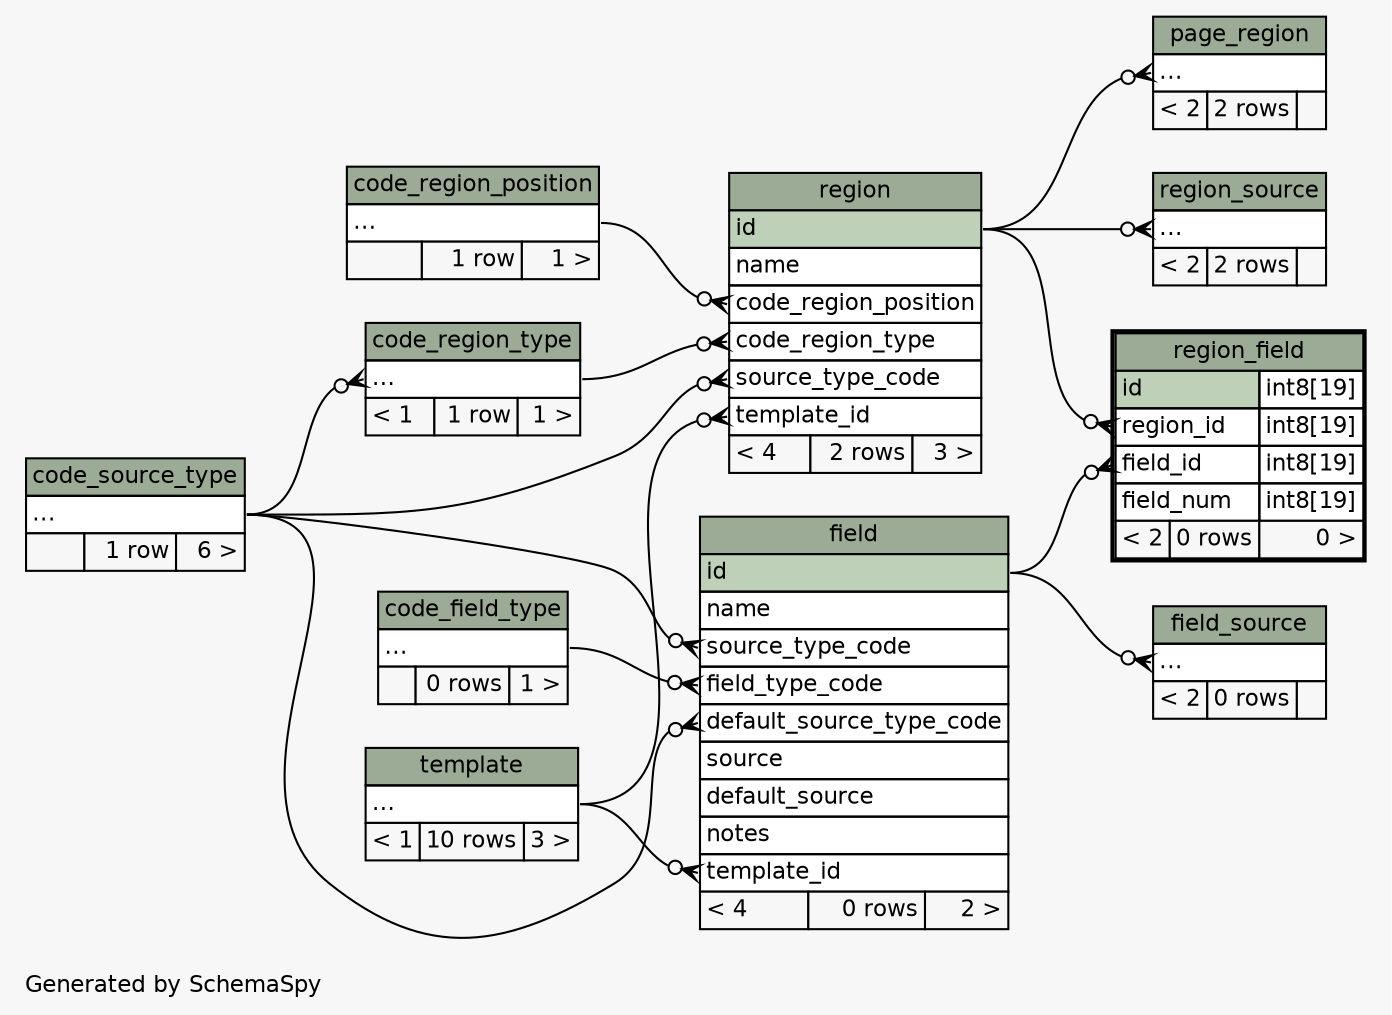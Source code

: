 // dot 2.40.1 on Linux 4.9.6-1-ARCH
// SchemaSpy rev 590
digraph "twoDegreesRelationshipsDiagram" {
  graph [
    rankdir="RL"
    bgcolor="#f7f7f7"
    label="\nGenerated by SchemaSpy"
    labeljust="l"
    nodesep="0.18"
    ranksep="0.46"
    fontname="Helvetica"
    fontsize="11"
  ];
  node [
    fontname="Helvetica"
    fontsize="11"
    shape="plaintext"
  ];
  edge [
    arrowsize="0.8"
  ];
  "code_region_type":"elipses":w -> "code_source_type":"elipses":e [arrowhead=none dir=back arrowtail=crowodot];
  "field":"default_source_type_code":w -> "code_source_type":"elipses":e [arrowhead=none dir=back arrowtail=crowodot];
  "field":"field_type_code":w -> "code_field_type":"elipses":e [arrowhead=none dir=back arrowtail=crowodot];
  "field":"source_type_code":w -> "code_source_type":"elipses":e [arrowhead=none dir=back arrowtail=crowodot];
  "field":"template_id":w -> "template":"elipses":e [arrowhead=none dir=back arrowtail=crowodot];
  "field_source":"elipses":w -> "field":"id":e [arrowhead=none dir=back arrowtail=crowodot];
  "page_region":"elipses":w -> "region":"id":e [arrowhead=none dir=back arrowtail=crowodot];
  "region":"code_region_position":w -> "code_region_position":"elipses":e [arrowhead=none dir=back arrowtail=crowodot];
  "region":"code_region_type":w -> "code_region_type":"elipses":e [arrowhead=none dir=back arrowtail=crowodot];
  "region":"source_type_code":w -> "code_source_type":"elipses":e [arrowhead=none dir=back arrowtail=crowodot];
  "region":"template_id":w -> "template":"elipses":e [arrowhead=none dir=back arrowtail=crowodot];
  "region_field":"field_id":w -> "field":"id":e [arrowhead=none dir=back arrowtail=crowodot];
  "region_field":"region_id":w -> "region":"id":e [arrowhead=none dir=back arrowtail=crowodot];
  "region_source":"elipses":w -> "region":"id":e [arrowhead=none dir=back arrowtail=crowodot];
  "code_field_type" [
    label=<
    <TABLE BORDER="0" CELLBORDER="1" CELLSPACING="0" BGCOLOR="#ffffff">
      <TR><TD COLSPAN="3" BGCOLOR="#9bab96" ALIGN="CENTER">code_field_type</TD></TR>
      <TR><TD PORT="elipses" COLSPAN="3" ALIGN="LEFT">...</TD></TR>
      <TR><TD ALIGN="LEFT" BGCOLOR="#f7f7f7">  </TD><TD ALIGN="RIGHT" BGCOLOR="#f7f7f7">0 rows</TD><TD ALIGN="RIGHT" BGCOLOR="#f7f7f7">1 &gt;</TD></TR>
    </TABLE>>
    URL="code_field_type.html"
    tooltip="code_field_type"
  ];
  "code_region_position" [
    label=<
    <TABLE BORDER="0" CELLBORDER="1" CELLSPACING="0" BGCOLOR="#ffffff">
      <TR><TD COLSPAN="3" BGCOLOR="#9bab96" ALIGN="CENTER">code_region_position</TD></TR>
      <TR><TD PORT="elipses" COLSPAN="3" ALIGN="LEFT">...</TD></TR>
      <TR><TD ALIGN="LEFT" BGCOLOR="#f7f7f7">  </TD><TD ALIGN="RIGHT" BGCOLOR="#f7f7f7">1 row</TD><TD ALIGN="RIGHT" BGCOLOR="#f7f7f7">1 &gt;</TD></TR>
    </TABLE>>
    URL="code_region_position.html"
    tooltip="code_region_position"
  ];
  "code_region_type" [
    label=<
    <TABLE BORDER="0" CELLBORDER="1" CELLSPACING="0" BGCOLOR="#ffffff">
      <TR><TD COLSPAN="3" BGCOLOR="#9bab96" ALIGN="CENTER">code_region_type</TD></TR>
      <TR><TD PORT="elipses" COLSPAN="3" ALIGN="LEFT">...</TD></TR>
      <TR><TD ALIGN="LEFT" BGCOLOR="#f7f7f7">&lt; 1</TD><TD ALIGN="RIGHT" BGCOLOR="#f7f7f7">1 row</TD><TD ALIGN="RIGHT" BGCOLOR="#f7f7f7">1 &gt;</TD></TR>
    </TABLE>>
    URL="code_region_type.html"
    tooltip="code_region_type"
  ];
  "code_source_type" [
    label=<
    <TABLE BORDER="0" CELLBORDER="1" CELLSPACING="0" BGCOLOR="#ffffff">
      <TR><TD COLSPAN="3" BGCOLOR="#9bab96" ALIGN="CENTER">code_source_type</TD></TR>
      <TR><TD PORT="elipses" COLSPAN="3" ALIGN="LEFT">...</TD></TR>
      <TR><TD ALIGN="LEFT" BGCOLOR="#f7f7f7">  </TD><TD ALIGN="RIGHT" BGCOLOR="#f7f7f7">1 row</TD><TD ALIGN="RIGHT" BGCOLOR="#f7f7f7">6 &gt;</TD></TR>
    </TABLE>>
    URL="code_source_type.html"
    tooltip="code_source_type"
  ];
  "field" [
    label=<
    <TABLE BORDER="0" CELLBORDER="1" CELLSPACING="0" BGCOLOR="#ffffff">
      <TR><TD COLSPAN="3" BGCOLOR="#9bab96" ALIGN="CENTER">field</TD></TR>
      <TR><TD PORT="id" COLSPAN="3" BGCOLOR="#bed1b8" ALIGN="LEFT">id</TD></TR>
      <TR><TD PORT="name" COLSPAN="3" ALIGN="LEFT">name</TD></TR>
      <TR><TD PORT="source_type_code" COLSPAN="3" ALIGN="LEFT">source_type_code</TD></TR>
      <TR><TD PORT="field_type_code" COLSPAN="3" ALIGN="LEFT">field_type_code</TD></TR>
      <TR><TD PORT="default_source_type_code" COLSPAN="3" ALIGN="LEFT">default_source_type_code</TD></TR>
      <TR><TD PORT="source" COLSPAN="3" ALIGN="LEFT">source</TD></TR>
      <TR><TD PORT="default_source" COLSPAN="3" ALIGN="LEFT">default_source</TD></TR>
      <TR><TD PORT="notes" COLSPAN="3" ALIGN="LEFT">notes</TD></TR>
      <TR><TD PORT="template_id" COLSPAN="3" ALIGN="LEFT">template_id</TD></TR>
      <TR><TD ALIGN="LEFT" BGCOLOR="#f7f7f7">&lt; 4</TD><TD ALIGN="RIGHT" BGCOLOR="#f7f7f7">0 rows</TD><TD ALIGN="RIGHT" BGCOLOR="#f7f7f7">2 &gt;</TD></TR>
    </TABLE>>
    URL="field.html"
    tooltip="field"
  ];
  "field_source" [
    label=<
    <TABLE BORDER="0" CELLBORDER="1" CELLSPACING="0" BGCOLOR="#ffffff">
      <TR><TD COLSPAN="3" BGCOLOR="#9bab96" ALIGN="CENTER">field_source</TD></TR>
      <TR><TD PORT="elipses" COLSPAN="3" ALIGN="LEFT">...</TD></TR>
      <TR><TD ALIGN="LEFT" BGCOLOR="#f7f7f7">&lt; 2</TD><TD ALIGN="RIGHT" BGCOLOR="#f7f7f7">0 rows</TD><TD ALIGN="RIGHT" BGCOLOR="#f7f7f7">  </TD></TR>
    </TABLE>>
    URL="field_source.html"
    tooltip="field_source"
  ];
  "page_region" [
    label=<
    <TABLE BORDER="0" CELLBORDER="1" CELLSPACING="0" BGCOLOR="#ffffff">
      <TR><TD COLSPAN="3" BGCOLOR="#9bab96" ALIGN="CENTER">page_region</TD></TR>
      <TR><TD PORT="elipses" COLSPAN="3" ALIGN="LEFT">...</TD></TR>
      <TR><TD ALIGN="LEFT" BGCOLOR="#f7f7f7">&lt; 2</TD><TD ALIGN="RIGHT" BGCOLOR="#f7f7f7">2 rows</TD><TD ALIGN="RIGHT" BGCOLOR="#f7f7f7">  </TD></TR>
    </TABLE>>
    URL="page_region.html"
    tooltip="page_region"
  ];
  "region" [
    label=<
    <TABLE BORDER="0" CELLBORDER="1" CELLSPACING="0" BGCOLOR="#ffffff">
      <TR><TD COLSPAN="3" BGCOLOR="#9bab96" ALIGN="CENTER">region</TD></TR>
      <TR><TD PORT="id" COLSPAN="3" BGCOLOR="#bed1b8" ALIGN="LEFT">id</TD></TR>
      <TR><TD PORT="name" COLSPAN="3" ALIGN="LEFT">name</TD></TR>
      <TR><TD PORT="code_region_position" COLSPAN="3" ALIGN="LEFT">code_region_position</TD></TR>
      <TR><TD PORT="code_region_type" COLSPAN="3" ALIGN="LEFT">code_region_type</TD></TR>
      <TR><TD PORT="source_type_code" COLSPAN="3" ALIGN="LEFT">source_type_code</TD></TR>
      <TR><TD PORT="template_id" COLSPAN="3" ALIGN="LEFT">template_id</TD></TR>
      <TR><TD ALIGN="LEFT" BGCOLOR="#f7f7f7">&lt; 4</TD><TD ALIGN="RIGHT" BGCOLOR="#f7f7f7">2 rows</TD><TD ALIGN="RIGHT" BGCOLOR="#f7f7f7">3 &gt;</TD></TR>
    </TABLE>>
    URL="region.html"
    tooltip="region"
  ];
  "region_field" [
    label=<
    <TABLE BORDER="2" CELLBORDER="1" CELLSPACING="0" BGCOLOR="#ffffff">
      <TR><TD COLSPAN="3" BGCOLOR="#9bab96" ALIGN="CENTER">region_field</TD></TR>
      <TR><TD PORT="id" COLSPAN="2" BGCOLOR="#bed1b8" ALIGN="LEFT">id</TD><TD PORT="id.type" ALIGN="LEFT">int8[19]</TD></TR>
      <TR><TD PORT="region_id" COLSPAN="2" ALIGN="LEFT">region_id</TD><TD PORT="region_id.type" ALIGN="LEFT">int8[19]</TD></TR>
      <TR><TD PORT="field_id" COLSPAN="2" ALIGN="LEFT">field_id</TD><TD PORT="field_id.type" ALIGN="LEFT">int8[19]</TD></TR>
      <TR><TD PORT="field_num" COLSPAN="2" ALIGN="LEFT">field_num</TD><TD PORT="field_num.type" ALIGN="LEFT">int8[19]</TD></TR>
      <TR><TD ALIGN="LEFT" BGCOLOR="#f7f7f7">&lt; 2</TD><TD ALIGN="RIGHT" BGCOLOR="#f7f7f7">0 rows</TD><TD ALIGN="RIGHT" BGCOLOR="#f7f7f7">0 &gt;</TD></TR>
    </TABLE>>
    URL="region_field.html"
    tooltip="region_field"
  ];
  "region_source" [
    label=<
    <TABLE BORDER="0" CELLBORDER="1" CELLSPACING="0" BGCOLOR="#ffffff">
      <TR><TD COLSPAN="3" BGCOLOR="#9bab96" ALIGN="CENTER">region_source</TD></TR>
      <TR><TD PORT="elipses" COLSPAN="3" ALIGN="LEFT">...</TD></TR>
      <TR><TD ALIGN="LEFT" BGCOLOR="#f7f7f7">&lt; 2</TD><TD ALIGN="RIGHT" BGCOLOR="#f7f7f7">2 rows</TD><TD ALIGN="RIGHT" BGCOLOR="#f7f7f7">  </TD></TR>
    </TABLE>>
    URL="region_source.html"
    tooltip="region_source"
  ];
  "template" [
    label=<
    <TABLE BORDER="0" CELLBORDER="1" CELLSPACING="0" BGCOLOR="#ffffff">
      <TR><TD COLSPAN="3" BGCOLOR="#9bab96" ALIGN="CENTER">template</TD></TR>
      <TR><TD PORT="elipses" COLSPAN="3" ALIGN="LEFT">...</TD></TR>
      <TR><TD ALIGN="LEFT" BGCOLOR="#f7f7f7">&lt; 1</TD><TD ALIGN="RIGHT" BGCOLOR="#f7f7f7">10 rows</TD><TD ALIGN="RIGHT" BGCOLOR="#f7f7f7">3 &gt;</TD></TR>
    </TABLE>>
    URL="template.html"
    tooltip="template"
  ];
}
